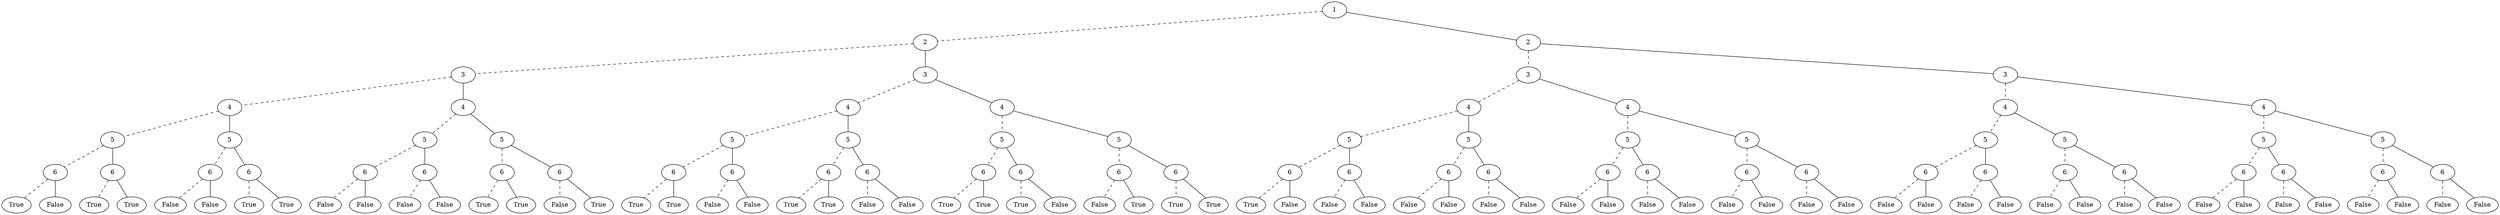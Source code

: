 graph tree_1 {
	139807492867888 [label=1]
	139807764324464 [label=2]
	139807492867888 -- 139807764324464 [style=dashed]
	139807492914432 [label=3]
	139807764324464 -- 139807492914432 [style=dashed]
	139807492914624 [label=4]
	139807492914432 -- 139807492914624 [style=dashed]
	139807492914240 [label=5]
	139807492914624 -- 139807492914240 [style=dashed]
	139807764320560 [label=6]
	139807492914240 -- 139807764320560 [style=dashed]
	139807492913424 [label=True]
	139807764320560 -- 139807492913424 [style=dashed]
	139807492914960 [label=False]
	139807764320560 -- 139807492914960
	139807764322000 [label=6]
	139807492914240 -- 139807764322000
	139807764323104 [label=True]
	139807764322000 -- 139807764323104 [style=dashed]
	139807764324208 [label=True]
	139807764322000 -- 139807764324208
	139807764322912 [label=5]
	139807492914624 -- 139807764322912
	139807764321280 [label=6]
	139807764322912 -- 139807764321280 [style=dashed]
	139807764323056 [label=False]
	139807764321280 -- 139807764323056 [style=dashed]
	139807764321760 [label=False]
	139807764321280 -- 139807764321760
	139807764320752 [label=6]
	139807764322912 -- 139807764320752
	139807764324064 [label=True]
	139807764320752 -- 139807764324064 [style=dashed]
	139807764322192 [label=True]
	139807764320752 -- 139807764322192
	139807764324256 [label=4]
	139807492914432 -- 139807764324256
	139808166495088 [label=5]
	139807764324256 -- 139808166495088 [style=dashed]
	139808166497632 [label=6]
	139808166495088 -- 139808166497632 [style=dashed]
	139808166495328 [label=False]
	139808166497632 -- 139808166495328 [style=dashed]
	139808166497968 [label=False]
	139808166497632 -- 139808166497968
	139808166497776 [label=6]
	139808166495088 -- 139808166497776
	139808166496336 [label=False]
	139808166497776 -- 139808166496336 [style=dashed]
	139808166494704 [label=False]
	139808166497776 -- 139808166494704
	139808166496576 [label=5]
	139807764324256 -- 139808166496576
	139808166495136 [label=6]
	139808166496576 -- 139808166495136 [style=dashed]
	139808166494656 [label=True]
	139808166495136 -- 139808166494656 [style=dashed]
	139808166498064 [label=True]
	139808166495136 -- 139808166498064
	139808166496720 [label=6]
	139808166496576 -- 139808166496720
	139808166496192 [label=False]
	139808166496720 -- 139808166496192 [style=dashed]
	139808166495520 [label=True]
	139808166496720 -- 139808166495520
	139808166498256 [label=3]
	139807764324464 -- 139808166498256
	139808166496144 [label=4]
	139808166498256 -- 139808166496144 [style=dashed]
	139808166495808 [label=5]
	139808166496144 -- 139808166495808 [style=dashed]
	139808166498160 [label=6]
	139808166495808 -- 139808166498160 [style=dashed]
	139808166495616 [label=True]
	139808166498160 -- 139808166495616 [style=dashed]
	139808166496480 [label=True]
	139808166498160 -- 139808166496480
	139808166662352 [label=6]
	139808166495808 -- 139808166662352
	139808166497920 [label=False]
	139808166662352 -- 139808166497920 [style=dashed]
	139808166664656 [label=False]
	139808166662352 -- 139808166664656
	139808166662496 [label=5]
	139808166496144 -- 139808166662496
	139808166664944 [label=6]
	139808166662496 -- 139808166664944 [style=dashed]
	139808166665184 [label=True]
	139808166664944 -- 139808166665184 [style=dashed]
	139808166662592 [label=True]
	139808166664944 -- 139808166662592
	139808166664320 [label=6]
	139808166662496 -- 139808166664320
	139808166662544 [label=False]
	139808166664320 -- 139808166662544 [style=dashed]
	139808166665472 [label=False]
	139808166664320 -- 139808166665472
	139808166665088 [label=4]
	139808166498256 -- 139808166665088
	139808166664512 [label=5]
	139808166665088 -- 139808166664512 [style=dashed]
	139807764693200 [label=6]
	139808166664512 -- 139807764693200 [style=dashed]
	139808166664608 [label=True]
	139807764693200 -- 139808166664608 [style=dashed]
	139808166665280 [label=True]
	139807764693200 -- 139808166665280
	139807764694784 [label=6]
	139808166664512 -- 139807764694784
	139807764695744 [label=True]
	139807764694784 -- 139807764695744 [style=dashed]
	139807764695888 [label=False]
	139807764694784 -- 139807764695888
	139807764694640 [label=5]
	139808166665088 -- 139807764694640
	139807764694928 [label=6]
	139807764694640 -- 139807764694928 [style=dashed]
	139807764695024 [label=False]
	139807764694928 -- 139807764695024 [style=dashed]
	139807764696656 [label=True]
	139807764694928 -- 139807764696656
	139807764693344 [label=6]
	139807764694640 -- 139807764693344
	139807764695840 [label=True]
	139807764693344 -- 139807764695840 [style=dashed]
	139807764694304 [label=True]
	139807764693344 -- 139807764694304
	139807764696320 [label=2]
	139807492867888 -- 139807764696320
	139807764695552 [label=3]
	139807764696320 -- 139807764695552 [style=dashed]
	139808166451616 [label=4]
	139807764695552 -- 139808166451616 [style=dashed]
	139808166452912 [label=5]
	139808166451616 -- 139808166452912 [style=dashed]
	139808166452624 [label=6]
	139808166452912 -- 139808166452624 [style=dashed]
	139808166452528 [label=True]
	139808166452624 -- 139808166452528 [style=dashed]
	139808166450656 [label=False]
	139808166452624 -- 139808166450656
	139807492929424 [label=6]
	139808166452912 -- 139807492929424
	139808166452336 [label=False]
	139807492929424 -- 139808166452336 [style=dashed]
	139807492928032 [label=False]
	139807492929424 -- 139807492928032
	139807492927552 [label=5]
	139808166451616 -- 139807492927552
	139807492929616 [label=6]
	139807492927552 -- 139807492929616 [style=dashed]
	139807492927888 [label=False]
	139807492929616 -- 139807492927888 [style=dashed]
	139807492930240 [label=False]
	139807492929616 -- 139807492930240
	139807492930000 [label=6]
	139807492927552 -- 139807492930000
	139807492928464 [label=False]
	139807492930000 -- 139807492928464 [style=dashed]
	139807492930144 [label=False]
	139807492930000 -- 139807492930144
	139807492930096 [label=4]
	139807764695552 -- 139807492930096
	139807492928128 [label=5]
	139807492930096 -- 139807492928128 [style=dashed]
	139808166376352 [label=6]
	139807492928128 -- 139808166376352 [style=dashed]
	139807492930480 [label=False]
	139808166376352 -- 139807492930480 [style=dashed]
	139808166376784 [label=False]
	139808166376352 -- 139808166376784
	139808166375536 [label=6]
	139807492928128 -- 139808166375536
	139808166376112 [label=False]
	139808166375536 -- 139808166376112 [style=dashed]
	139808166377072 [label=False]
	139808166375536 -- 139808166377072
	139808166378320 [label=5]
	139807492930096 -- 139808166378320
	139808166376592 [label=6]
	139808166378320 -- 139808166376592 [style=dashed]
	139808166376928 [label=False]
	139808166376592 -- 139808166376928 [style=dashed]
	139808166377168 [label=False]
	139808166376592 -- 139808166377168
	139808166378992 [label=6]
	139808166378320 -- 139808166378992
	139808166378560 [label=False]
	139808166378992 -- 139808166378560 [style=dashed]
	139808166375968 [label=False]
	139808166378992 -- 139808166375968
	139808166377840 [label=3]
	139807764696320 -- 139808166377840
	139808166379088 [label=4]
	139808166377840 -- 139808166379088 [style=dashed]
	139808166376544 [label=5]
	139808166379088 -- 139808166376544 [style=dashed]
	139808166377360 [label=6]
	139808166376544 -- 139808166377360 [style=dashed]
	139808166377312 [label=False]
	139808166377360 -- 139808166377312 [style=dashed]
	139808166376448 [label=False]
	139808166377360 -- 139808166376448
	139808166378416 [label=6]
	139808166376544 -- 139808166378416
	139808166377024 [label=False]
	139808166378416 -- 139808166377024 [style=dashed]
	139808166376976 [label=False]
	139808166378416 -- 139808166376976
	139808166376880 [label=5]
	139808166379088 -- 139808166376880
	139808166375680 [label=6]
	139808166376880 -- 139808166375680 [style=dashed]
	139808166377504 [label=False]
	139808166375680 -- 139808166377504 [style=dashed]
	139808166378368 [label=False]
	139808166375680 -- 139808166378368
	139808166379328 [label=6]
	139808166376880 -- 139808166379328
	139808166375920 [label=False]
	139808166379328 -- 139808166375920 [style=dashed]
	139808166378800 [label=False]
	139808166379328 -- 139808166378800
	139808166394032 [label=4]
	139808166377840 -- 139808166394032
	139808166392448 [label=5]
	139808166394032 -- 139808166392448 [style=dashed]
	139808166395136 [label=6]
	139808166392448 -- 139808166395136 [style=dashed]
	139808166395328 [label=False]
	139808166395136 -- 139808166395328 [style=dashed]
	139808166393696 [label=False]
	139808166395136 -- 139808166393696
	139808166393552 [label=6]
	139808166392448 -- 139808166393552
	139808166391920 [label=False]
	139808166393552 -- 139808166391920 [style=dashed]
	139808166392400 [label=False]
	139808166393552 -- 139808166392400
	139808166392544 [label=5]
	139808166394032 -- 139808166392544
	139808166395568 [label=6]
	139808166392544 -- 139808166395568 [style=dashed]
	139808166394608 [label=False]
	139808166395568 -- 139808166394608 [style=dashed]
	139808166395616 [label=False]
	139808166395568 -- 139808166395616
	139808166395184 [label=6]
	139808166392544 -- 139808166395184
	139808166394752 [label=False]
	139808166395184 -- 139808166394752 [style=dashed]
	139808166395280 [label=False]
	139808166395184 -- 139808166395280
}
